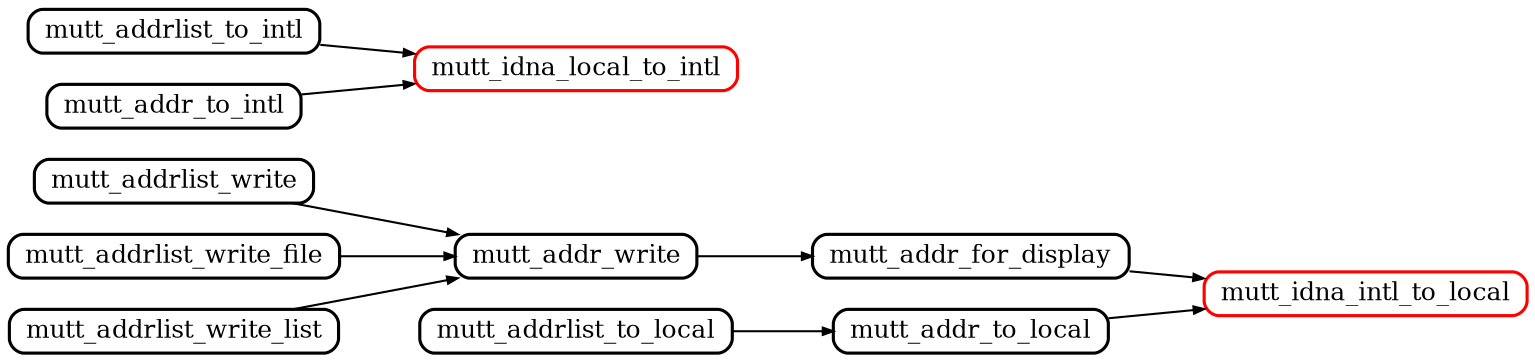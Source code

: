 digraph callgraph {
	graph [
		rankdir="LR"
		nodesep="0.2"
		ranksep="0.5"
		compound="true"
	]

	node [
		shape="Mrecord"
		fontsize="12"
		fillcolor="#ffffff"
		style="filled"
		height="0.2"
		penwidth="1.5"
		color="black"
	]

	edge [
		penwidth="1.0"
		arrowsize="0.5"
	]

	node [ color="#ff0000" ]

	mutt_idna_intl_to_local
	mutt_idna_local_to_intl

	node [ color="#000000" ]

	mutt_addrlist_to_intl
	mutt_addr_to_intl

	mutt_addrlist_to_local
	mutt_addrlist_write
	mutt_addrlist_write_file
	mutt_addrlist_write_list
	mutt_addr_for_display
	mutt_addr_to_local
	mutt_addr_write

	mutt_addrlist_to_intl    -> mutt_idna_local_to_intl
	mutt_addrlist_to_local   -> mutt_addr_to_local
	mutt_addrlist_write      -> mutt_addr_write
	mutt_addrlist_write_file -> mutt_addr_write
	mutt_addrlist_write_list -> mutt_addr_write
	mutt_addr_for_display    -> mutt_idna_intl_to_local
	mutt_addr_to_intl        -> mutt_idna_local_to_intl
	mutt_addr_to_local       -> mutt_idna_intl_to_local
	mutt_addr_write          -> mutt_addr_for_display

}
